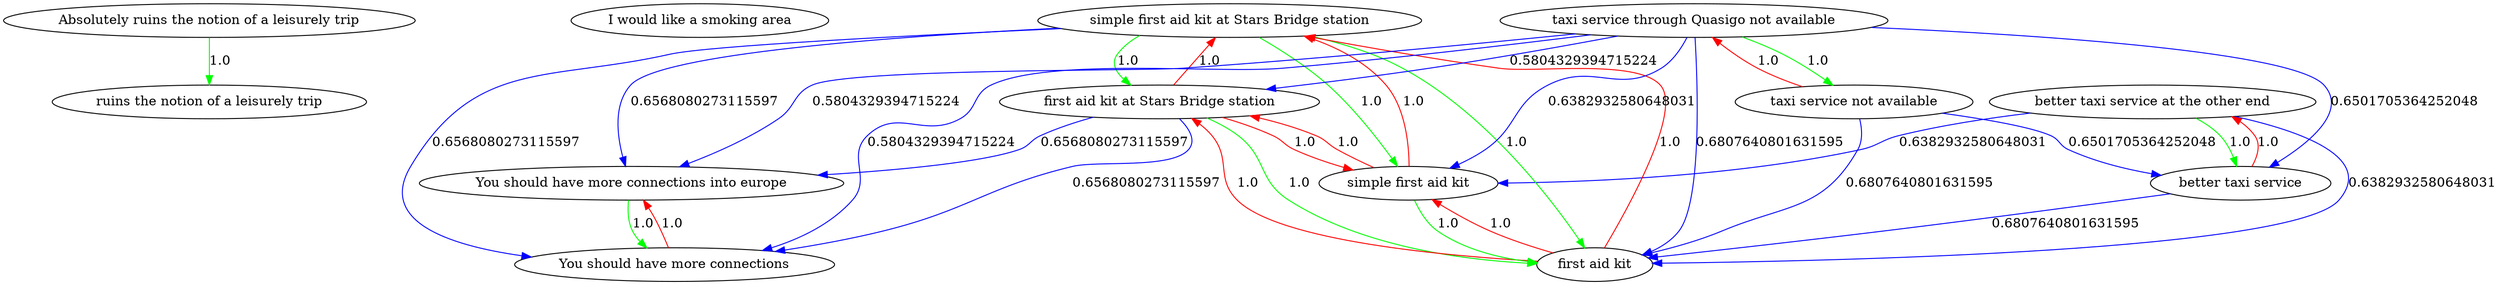 digraph rawGraph {
"Absolutely ruins the notion of a leisurely trip";"ruins the notion of a leisurely trip";"I would like a smoking area";"You should have more connections into europe";"You should have more connections";"better taxi service at the other end";"better taxi service";"simple first aid kit at Stars Bridge station";"first aid kit at Stars Bridge station";"first aid kit";"simple first aid kit";"taxi service through Quasigo not available";"taxi service not available";"Absolutely ruins the notion of a leisurely trip" -> "ruins the notion of a leisurely trip" [label=1.0] [color=green]
"You should have more connections into europe" -> "You should have more connections" [label=1.0] [color=green]
"You should have more connections" -> "You should have more connections into europe" [label=1.0] [color=red]
"better taxi service at the other end" -> "better taxi service" [label=1.0] [color=green]
"better taxi service" -> "better taxi service at the other end" [label=1.0] [color=red]
"simple first aid kit at Stars Bridge station" -> "first aid kit at Stars Bridge station" [label=1.0] [color=green]
"first aid kit at Stars Bridge station" -> "first aid kit" [label=1.0] [color=green]
"simple first aid kit at Stars Bridge station" -> "simple first aid kit" [label=1.0] [color=green]
"simple first aid kit" -> "first aid kit" [label=1.0] [color=green]
"simple first aid kit at Stars Bridge station" -> "first aid kit" [label=1.0] [color=green]
"first aid kit at Stars Bridge station" -> "simple first aid kit at Stars Bridge station" [label=1.0] [color=red]
"first aid kit at Stars Bridge station" -> "simple first aid kit" [label=1.0] [color=red]
"first aid kit" -> "simple first aid kit at Stars Bridge station" [label=1.0] [color=red]
"first aid kit" -> "first aid kit at Stars Bridge station" [label=1.0] [color=red]
"first aid kit" -> "simple first aid kit" [label=1.0] [color=red]
"simple first aid kit" -> "simple first aid kit at Stars Bridge station" [label=1.0] [color=red]
"simple first aid kit" -> "first aid kit at Stars Bridge station" [label=1.0] [color=red]
"first aid kit at Stars Bridge station" -> "You should have more connections into europe" [label=0.6568080273115597] [color=blue]
"better taxi service" -> "first aid kit" [label=0.6807640801631595] [color=blue]
"better taxi service at the other end" -> "simple first aid kit" [label=0.6382932580648031] [color=blue]
"taxi service through Quasigo not available" -> "taxi service not available" [label=1.0] [color=green]
"taxi service not available" -> "taxi service through Quasigo not available" [label=1.0] [color=red]
"taxi service not available" -> "first aid kit" [label=0.6807640801631595] [color=blue]
"taxi service through Quasigo not available" -> "simple first aid kit" [label=0.6382932580648031] [color=blue]
"taxi service through Quasigo not available" -> "first aid kit at Stars Bridge station" [label=0.5804329394715224] [color=blue]
"taxi service not available" -> "better taxi service" [label=0.6501705364252048] [color=blue]
"better taxi service at the other end" -> "first aid kit" [label=0.6382932580648031] [color=blue]
"simple first aid kit at Stars Bridge station" -> "You should have more connections into europe" [label=0.6568080273115597] [color=blue]
"first aid kit at Stars Bridge station" -> "You should have more connections" [label=0.6568080273115597] [color=blue]
"taxi service through Quasigo not available" -> "You should have more connections into europe" [label=0.5804329394715224] [color=blue]
"taxi service through Quasigo not available" -> "You should have more connections" [label=0.5804329394715224] [color=blue]
"taxi service through Quasigo not available" -> "first aid kit" [label=0.6807640801631595] [color=blue]
"taxi service through Quasigo not available" -> "better taxi service" [label=0.6501705364252048] [color=blue]
"simple first aid kit at Stars Bridge station" -> "You should have more connections" [label=0.6568080273115597] [color=blue]
}